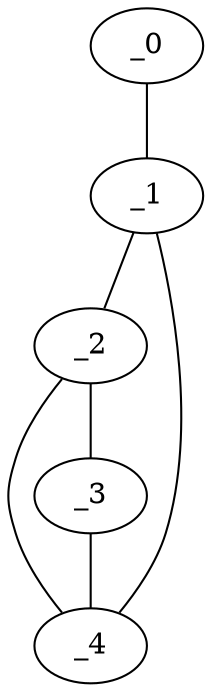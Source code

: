 graph WP1_0041 {
	_0	 [x="1.01023",
		y="3.07397"];
	_1	 [x="0.921986",
		y="0.791969"];
	_0 -- _1;
	_2	 [x="2.52692",
		y="3.01982"];
	_1 -- _2;
	_4	 [x="1.71398",
		y="1.99346"];
	_1 -- _4;
	_3	 [x="2.50398",
		y="0.507964"];
	_2 -- _3;
	_2 -- _4;
	_3 -- _4;
}
